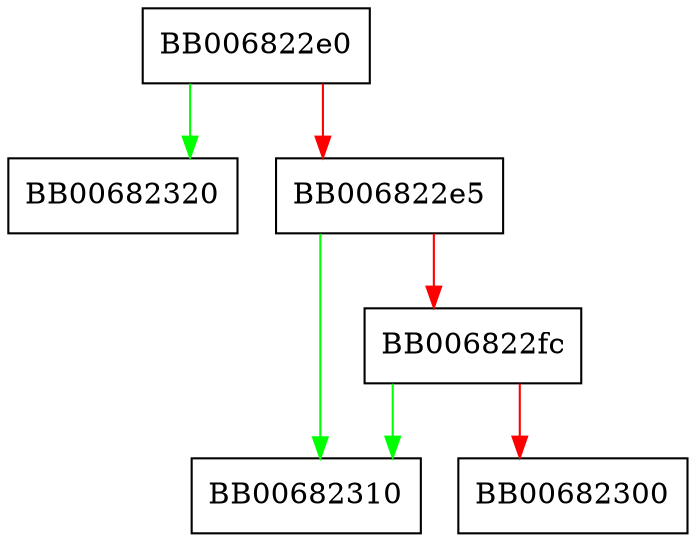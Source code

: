 digraph X509_NAME_get_entry {
  node [shape="box"];
  graph [splines=ortho];
  BB006822e0 -> BB00682320 [color="green"];
  BB006822e0 -> BB006822e5 [color="red"];
  BB006822e5 -> BB00682310 [color="green"];
  BB006822e5 -> BB006822fc [color="red"];
  BB006822fc -> BB00682310 [color="green"];
  BB006822fc -> BB00682300 [color="red"];
}